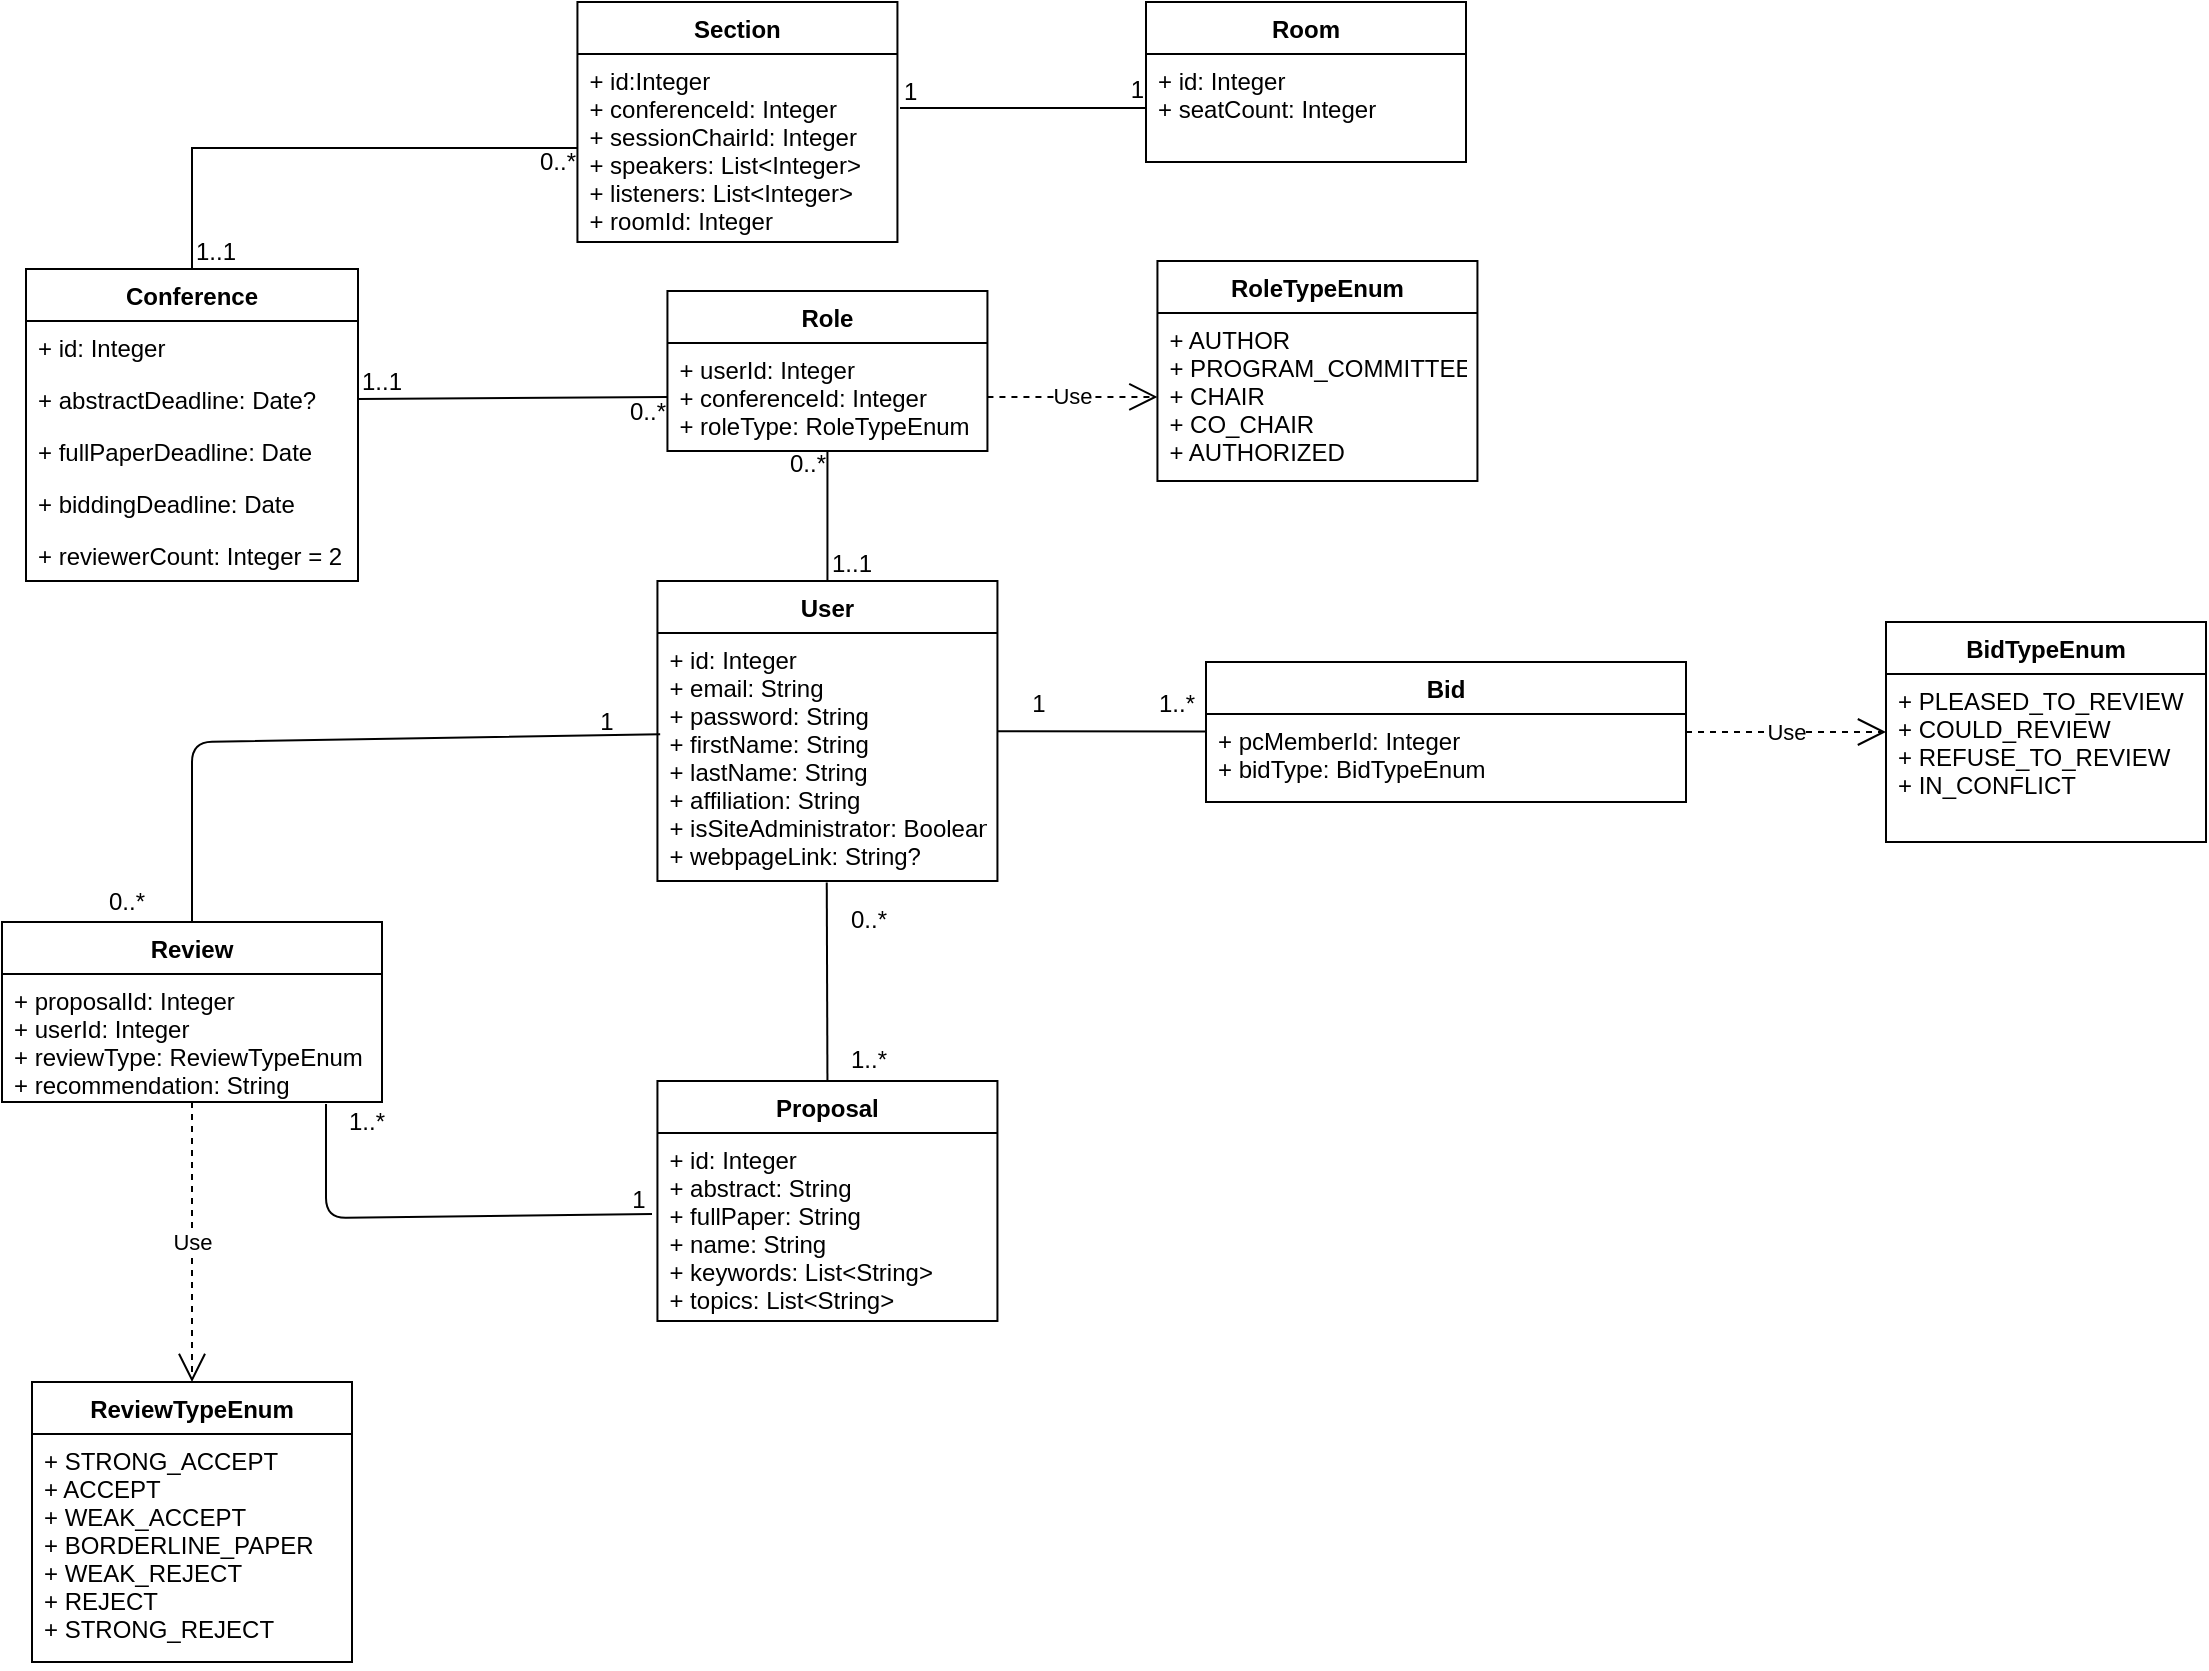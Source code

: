 <mxfile version="14.5.1" type="device" pages="4"><diagram id="GG6AqsygtLDfhbP4mIjr" name="Page-1"><mxGraphModel dx="1186" dy="672" grid="1" gridSize="10" guides="1" tooltips="1" connect="1" arrows="1" fold="1" page="1" pageScale="1" pageWidth="850" pageHeight="1100" math="0" shadow="0"><root><mxCell id="0"/><mxCell id="1" parent="0"/><mxCell id="g834VhNsW87qz59nteJP-1" value="User" style="swimlane;fontStyle=1;align=center;verticalAlign=top;childLayout=stackLayout;horizontal=1;startSize=26;horizontalStack=0;resizeParent=1;resizeParentMax=0;resizeLast=0;collapsible=1;marginBottom=0;" parent="1" vertex="1"><mxGeometry x="485.719" y="1119.449" width="170" height="150" as="geometry"/></mxCell><mxCell id="g834VhNsW87qz59nteJP-2" value="+ id: Integer&#10;+ email: String&#10;+ password: String&#10;+ firstName: String&#10;+ lastName: String&#10;+ affiliation: String&#10;+ isSiteAdministrator: Boolean&#10;+ webpageLink: String?" style="text;strokeColor=none;fillColor=none;align=left;verticalAlign=top;spacingLeft=4;spacingRight=4;overflow=hidden;rotatable=0;points=[[0,0.5],[1,0.5]];portConstraint=eastwest;" parent="g834VhNsW87qz59nteJP-1" vertex="1"><mxGeometry y="26" width="170" height="124" as="geometry"/></mxCell><mxCell id="g834VhNsW87qz59nteJP-3" value="Role" style="swimlane;fontStyle=1;align=center;verticalAlign=top;childLayout=stackLayout;horizontal=1;startSize=26;horizontalStack=0;resizeParent=1;resizeParentMax=0;resizeLast=0;collapsible=1;marginBottom=0;" parent="1" vertex="1"><mxGeometry x="490.72" y="974.45" width="160" height="80" as="geometry"/></mxCell><mxCell id="g834VhNsW87qz59nteJP-4" value="+ userId: Integer&#10;+ conferenceId: Integer&#10;+ roleType: RoleTypeEnum" style="text;strokeColor=none;fillColor=none;align=left;verticalAlign=top;spacingLeft=4;spacingRight=4;overflow=hidden;rotatable=0;points=[[0,0.5],[1,0.5]];portConstraint=eastwest;" parent="g834VhNsW87qz59nteJP-3" vertex="1"><mxGeometry y="26" width="160" height="54" as="geometry"/></mxCell><mxCell id="g834VhNsW87qz59nteJP-5" value="RoleTypeEnum" style="swimlane;fontStyle=1;align=center;verticalAlign=top;childLayout=stackLayout;horizontal=1;startSize=26;horizontalStack=0;resizeParent=1;resizeParentMax=0;resizeLast=0;collapsible=1;marginBottom=0;" parent="1" vertex="1"><mxGeometry x="735.719" y="959.449" width="160" height="110" as="geometry"/></mxCell><mxCell id="g834VhNsW87qz59nteJP-6" value="+ AUTHOR&#10;+ PROGRAM_COMMITTEE&#10;+ CHAIR&#10;+ CO_CHAIR&#10;+ AUTHORIZED" style="text;strokeColor=none;fillColor=none;align=left;verticalAlign=top;spacingLeft=4;spacingRight=4;overflow=hidden;rotatable=0;points=[[0,0.5],[1,0.5]];portConstraint=eastwest;" parent="g834VhNsW87qz59nteJP-5" vertex="1"><mxGeometry y="26" width="160" height="84" as="geometry"/></mxCell><mxCell id="g834VhNsW87qz59nteJP-7" value="Use" style="endArrow=open;endSize=12;dashed=1;html=1;entryX=0;entryY=0.5;entryDx=0;entryDy=0;exitX=1;exitY=0.5;exitDx=0;exitDy=0;" parent="1" source="g834VhNsW87qz59nteJP-4" target="g834VhNsW87qz59nteJP-6" edge="1"><mxGeometry width="160" relative="1" as="geometry"><mxPoint x="955.719" y="1099.449" as="sourcePoint"/><mxPoint x="1115.719" y="1099.449" as="targetPoint"/></mxGeometry></mxCell><mxCell id="g834VhNsW87qz59nteJP-8" value="" style="endArrow=none;html=1;rounded=0;exitX=0.5;exitY=0;exitDx=0;exitDy=0;" parent="1" source="g834VhNsW87qz59nteJP-1" target="g834VhNsW87qz59nteJP-4" edge="1"><mxGeometry relative="1" as="geometry"><mxPoint x="655.719" y="1189.449" as="sourcePoint"/><mxPoint x="865.719" y="1269.449" as="targetPoint"/></mxGeometry></mxCell><mxCell id="g834VhNsW87qz59nteJP-9" value="1..1" style="resizable=0;html=1;align=left;verticalAlign=bottom;" parent="g834VhNsW87qz59nteJP-8" connectable="0" vertex="1"><mxGeometry x="-1" relative="1" as="geometry"/></mxCell><mxCell id="g834VhNsW87qz59nteJP-10" value="0..*" style="resizable=0;html=1;align=right;verticalAlign=bottom;" parent="g834VhNsW87qz59nteJP-8" connectable="0" vertex="1"><mxGeometry x="1" relative="1" as="geometry"><mxPoint y="15.55" as="offset"/></mxGeometry></mxCell><mxCell id="g834VhNsW87qz59nteJP-11" value="Section" style="swimlane;fontStyle=1;align=center;verticalAlign=top;childLayout=stackLayout;horizontal=1;startSize=26;horizontalStack=0;resizeParent=1;resizeParentMax=0;resizeLast=0;collapsible=1;marginBottom=0;" parent="1" vertex="1"><mxGeometry x="445.719" y="829.999" width="160" height="120" as="geometry"/></mxCell><mxCell id="g834VhNsW87qz59nteJP-12" value="+ id:Integer&#10;+ conferenceId: Integer&#10;+ sessionChairId: Integer&#10;+ speakers: List&lt;Integer&gt;&#10;+ listeners: List&lt;Integer&gt;&#10;+ roomId: Integer&#10;" style="text;strokeColor=none;fillColor=none;align=left;verticalAlign=top;spacingLeft=4;spacingRight=4;overflow=hidden;rotatable=0;points=[[0,0.5],[1,0.5]];portConstraint=eastwest;" parent="g834VhNsW87qz59nteJP-11" vertex="1"><mxGeometry y="26" width="160" height="94" as="geometry"/></mxCell><mxCell id="g834VhNsW87qz59nteJP-13" value="Room" style="swimlane;fontStyle=1;align=center;verticalAlign=top;childLayout=stackLayout;horizontal=1;startSize=26;horizontalStack=0;resizeParent=1;resizeParentMax=0;resizeLast=0;collapsible=1;marginBottom=0;" parent="1" vertex="1"><mxGeometry x="729.999" y="829.999" width="160" height="80" as="geometry"/></mxCell><mxCell id="g834VhNsW87qz59nteJP-14" value="+ id: Integer&#10;+ seatCount: Integer&#10;" style="text;strokeColor=none;fillColor=none;align=left;verticalAlign=top;spacingLeft=4;spacingRight=4;overflow=hidden;rotatable=0;points=[[0,0.5],[1,0.5]];portConstraint=eastwest;" parent="g834VhNsW87qz59nteJP-13" vertex="1"><mxGeometry y="26" width="160" height="54" as="geometry"/></mxCell><mxCell id="g834VhNsW87qz59nteJP-15" value="" style="endArrow=none;html=1;rounded=0;entryX=0;entryY=0.5;entryDx=0;entryDy=0;" parent="1" target="g834VhNsW87qz59nteJP-14" edge="1"><mxGeometry relative="1" as="geometry"><mxPoint x="607" y="883" as="sourcePoint"/><mxPoint x="695.719" y="880.199" as="targetPoint"/></mxGeometry></mxCell><mxCell id="g834VhNsW87qz59nteJP-16" value="1" style="resizable=0;html=1;align=left;verticalAlign=bottom;" parent="g834VhNsW87qz59nteJP-15" connectable="0" vertex="1"><mxGeometry x="-1" relative="1" as="geometry"/></mxCell><mxCell id="g834VhNsW87qz59nteJP-17" value="1" style="resizable=0;html=1;align=right;verticalAlign=bottom;" parent="g834VhNsW87qz59nteJP-15" connectable="0" vertex="1"><mxGeometry x="1" relative="1" as="geometry"/></mxCell><mxCell id="g834VhNsW87qz59nteJP-18" value="Proposal" style="swimlane;fontStyle=1;align=center;verticalAlign=top;childLayout=stackLayout;horizontal=1;startSize=26;horizontalStack=0;resizeParent=1;resizeParentMax=0;resizeLast=0;collapsible=1;marginBottom=0;" parent="1" vertex="1"><mxGeometry x="485.719" y="1369.449" width="170" height="120" as="geometry"/></mxCell><mxCell id="g834VhNsW87qz59nteJP-19" value="+ id: Integer&#10;+ abstract: String&#10;+ fullPaper: String &#10;+ name: String&#10;+ keywords: List&lt;String&gt;&#10;+ topics: List&lt;String&gt;" style="text;strokeColor=none;fillColor=none;align=left;verticalAlign=top;spacingLeft=4;spacingRight=4;overflow=hidden;rotatable=0;points=[[0,0.5],[1,0.5]];portConstraint=eastwest;" parent="g834VhNsW87qz59nteJP-18" vertex="1"><mxGeometry y="26" width="170" height="94" as="geometry"/></mxCell><mxCell id="g834VhNsW87qz59nteJP-20" value="" style="endArrow=none;html=1;entryX=0.498;entryY=1.006;entryDx=0;entryDy=0;entryPerimeter=0;exitX=0.5;exitY=0;exitDx=0;exitDy=0;" parent="1" source="g834VhNsW87qz59nteJP-18" target="g834VhNsW87qz59nteJP-2" edge="1"><mxGeometry width="50" height="50" relative="1" as="geometry"><mxPoint x="535.719" y="1369.449" as="sourcePoint"/><mxPoint x="585.719" y="1319.449" as="targetPoint"/></mxGeometry></mxCell><mxCell id="g834VhNsW87qz59nteJP-21" value="1..*" style="text;html=1;align=center;verticalAlign=middle;resizable=0;points=[];autosize=1;" parent="1" vertex="1"><mxGeometry x="575.719" y="1349.449" width="30" height="20" as="geometry"/></mxCell><mxCell id="g834VhNsW87qz59nteJP-22" value="0..*" style="text;html=1;align=center;verticalAlign=middle;resizable=0;points=[];autosize=1;" parent="1" vertex="1"><mxGeometry x="575.719" y="1279.449" width="30" height="20" as="geometry"/></mxCell><mxCell id="KxZNjayiXMGlEHQeYQtg-1" value="Conference" style="swimlane;fontStyle=1;childLayout=stackLayout;horizontal=1;startSize=26;fillColor=none;horizontalStack=0;resizeParent=1;resizeParentMax=0;resizeLast=0;collapsible=1;marginBottom=0;" parent="1" vertex="1"><mxGeometry x="170" y="963.45" width="166" height="156" as="geometry"/></mxCell><mxCell id="KxZNjayiXMGlEHQeYQtg-2" value="+ id: Integer" style="text;strokeColor=none;fillColor=none;align=left;verticalAlign=top;spacingLeft=4;spacingRight=4;overflow=hidden;rotatable=0;points=[[0,0.5],[1,0.5]];portConstraint=eastwest;" parent="KxZNjayiXMGlEHQeYQtg-1" vertex="1"><mxGeometry y="26" width="166" height="26" as="geometry"/></mxCell><mxCell id="KxZNjayiXMGlEHQeYQtg-5" value="+ abstractDeadline: Date?" style="text;strokeColor=none;fillColor=none;align=left;verticalAlign=top;spacingLeft=4;spacingRight=4;overflow=hidden;rotatable=0;points=[[0,0.5],[1,0.5]];portConstraint=eastwest;" parent="KxZNjayiXMGlEHQeYQtg-1" vertex="1"><mxGeometry y="52" width="166" height="26" as="geometry"/></mxCell><mxCell id="KxZNjayiXMGlEHQeYQtg-6" value="+ fullPaperDeadline: Date" style="text;strokeColor=none;fillColor=none;align=left;verticalAlign=top;spacingLeft=4;spacingRight=4;overflow=hidden;rotatable=0;points=[[0,0.5],[1,0.5]];portConstraint=eastwest;" parent="KxZNjayiXMGlEHQeYQtg-1" vertex="1"><mxGeometry y="78" width="166" height="26" as="geometry"/></mxCell><mxCell id="KxZNjayiXMGlEHQeYQtg-7" value="+ biddingDeadline: Date" style="text;strokeColor=none;fillColor=none;align=left;verticalAlign=top;spacingLeft=4;spacingRight=4;overflow=hidden;rotatable=0;points=[[0,0.5],[1,0.5]];portConstraint=eastwest;" parent="KxZNjayiXMGlEHQeYQtg-1" vertex="1"><mxGeometry y="104" width="166" height="26" as="geometry"/></mxCell><mxCell id="KxZNjayiXMGlEHQeYQtg-8" value="+ reviewerCount: Integer = 2" style="text;strokeColor=none;fillColor=none;align=left;verticalAlign=top;spacingLeft=4;spacingRight=4;overflow=hidden;rotatable=0;points=[[0,0.5],[1,0.5]];portConstraint=eastwest;" parent="KxZNjayiXMGlEHQeYQtg-1" vertex="1"><mxGeometry y="130" width="166" height="26" as="geometry"/></mxCell><mxCell id="KxZNjayiXMGlEHQeYQtg-9" value="" style="endArrow=none;html=1;rounded=0;exitX=1;exitY=0.5;exitDx=0;exitDy=0;entryX=0;entryY=0.5;entryDx=0;entryDy=0;" parent="1" source="KxZNjayiXMGlEHQeYQtg-5" target="g834VhNsW87qz59nteJP-4" edge="1"><mxGeometry relative="1" as="geometry"><mxPoint x="409.999" y="1073.949" as="sourcePoint"/><mxPoint x="410.0" y="1008.95" as="targetPoint"/></mxGeometry></mxCell><mxCell id="KxZNjayiXMGlEHQeYQtg-10" value="1..1" style="resizable=0;html=1;align=left;verticalAlign=bottom;" parent="KxZNjayiXMGlEHQeYQtg-9" connectable="0" vertex="1"><mxGeometry x="-1" relative="1" as="geometry"/></mxCell><mxCell id="KxZNjayiXMGlEHQeYQtg-11" value="0..*" style="resizable=0;html=1;align=right;verticalAlign=bottom;" parent="KxZNjayiXMGlEHQeYQtg-9" connectable="0" vertex="1"><mxGeometry x="1" relative="1" as="geometry"><mxPoint y="15.55" as="offset"/></mxGeometry></mxCell><mxCell id="KxZNjayiXMGlEHQeYQtg-14" value="" style="endArrow=none;html=1;rounded=0;exitX=0.5;exitY=0;exitDx=0;exitDy=0;entryX=0;entryY=0.5;entryDx=0;entryDy=0;" parent="1" source="KxZNjayiXMGlEHQeYQtg-1" target="g834VhNsW87qz59nteJP-12" edge="1"><mxGeometry relative="1" as="geometry"><mxPoint x="252.499" y="949.999" as="sourcePoint"/><mxPoint x="252.5" y="885" as="targetPoint"/><Array as="points"><mxPoint x="253" y="903"/></Array></mxGeometry></mxCell><mxCell id="KxZNjayiXMGlEHQeYQtg-15" value="1..1" style="resizable=0;html=1;align=left;verticalAlign=bottom;" parent="KxZNjayiXMGlEHQeYQtg-14" connectable="0" vertex="1"><mxGeometry x="-1" relative="1" as="geometry"/></mxCell><mxCell id="KxZNjayiXMGlEHQeYQtg-16" value="0..*" style="resizable=0;html=1;align=right;verticalAlign=bottom;" parent="KxZNjayiXMGlEHQeYQtg-14" connectable="0" vertex="1"><mxGeometry x="1" relative="1" as="geometry"><mxPoint y="15.55" as="offset"/></mxGeometry></mxCell><mxCell id="hiLgAAjqo2p2d0UoPlWK-1" value="Bid" style="swimlane;fontStyle=1;align=center;verticalAlign=top;childLayout=stackLayout;horizontal=1;startSize=26;horizontalStack=0;resizeParent=1;resizeParentMax=0;resizeLast=0;collapsible=1;marginBottom=0;" parent="1" vertex="1"><mxGeometry x="760" y="1160" width="240" height="70" as="geometry"/></mxCell><mxCell id="hiLgAAjqo2p2d0UoPlWK-2" value="+ pcMemberId: Integer&#10;+ bidType: BidTypeEnum" style="text;strokeColor=none;fillColor=none;align=left;verticalAlign=top;spacingLeft=4;spacingRight=4;overflow=hidden;rotatable=0;points=[[0,0.5],[1,0.5]];portConstraint=eastwest;" parent="hiLgAAjqo2p2d0UoPlWK-1" vertex="1"><mxGeometry y="26" width="240" height="44" as="geometry"/></mxCell><mxCell id="hiLgAAjqo2p2d0UoPlWK-3" value="Review" style="swimlane;fontStyle=1;align=center;verticalAlign=top;childLayout=stackLayout;horizontal=1;startSize=26;horizontalStack=0;resizeParent=1;resizeParentMax=0;resizeLast=0;collapsible=1;marginBottom=0;" parent="1" vertex="1"><mxGeometry x="158" y="1290" width="190" height="90" as="geometry"/></mxCell><mxCell id="hiLgAAjqo2p2d0UoPlWK-4" value="+ proposalId: Integer&#10;+ userId: Integer&#10;+ reviewType: ReviewTypeEnum&#10;+ recommendation: String" style="text;strokeColor=none;fillColor=none;align=left;verticalAlign=top;spacingLeft=4;spacingRight=4;overflow=hidden;rotatable=0;points=[[0,0.5],[1,0.5]];portConstraint=eastwest;" parent="hiLgAAjqo2p2d0UoPlWK-3" vertex="1"><mxGeometry y="26" width="190" height="64" as="geometry"/></mxCell><mxCell id="hiLgAAjqo2p2d0UoPlWK-5" value="ReviewTypeEnum" style="swimlane;fontStyle=1;align=center;verticalAlign=top;childLayout=stackLayout;horizontal=1;startSize=26;horizontalStack=0;resizeParent=1;resizeParentMax=0;resizeLast=0;collapsible=1;marginBottom=0;" parent="1" vertex="1"><mxGeometry x="173" y="1520" width="160" height="140" as="geometry"/></mxCell><mxCell id="hiLgAAjqo2p2d0UoPlWK-6" value="+ STRONG_ACCEPT&#10;+ ACCEPT&#10;+ WEAK_ACCEPT&#10;+ BORDERLINE_PAPER&#10;+ WEAK_REJECT&#10;+ REJECT&#10;+ STRONG_REJECT" style="text;strokeColor=none;fillColor=none;align=left;verticalAlign=top;spacingLeft=4;spacingRight=4;overflow=hidden;rotatable=0;points=[[0,0.5],[1,0.5]];portConstraint=eastwest;" parent="hiLgAAjqo2p2d0UoPlWK-5" vertex="1"><mxGeometry y="26" width="160" height="114" as="geometry"/></mxCell><mxCell id="hiLgAAjqo2p2d0UoPlWK-7" value="Use" style="endArrow=open;endSize=12;dashed=1;html=1;" parent="1" source="hiLgAAjqo2p2d0UoPlWK-3" target="hiLgAAjqo2p2d0UoPlWK-5" edge="1"><mxGeometry width="160" relative="1" as="geometry"><mxPoint x="953" y="951.45" as="sourcePoint"/><mxPoint x="1113" y="951.45" as="targetPoint"/></mxGeometry></mxCell><mxCell id="hiLgAAjqo2p2d0UoPlWK-8" value="BidTypeEnum" style="swimlane;fontStyle=1;align=center;verticalAlign=top;childLayout=stackLayout;horizontal=1;startSize=26;horizontalStack=0;resizeParent=1;resizeParentMax=0;resizeLast=0;collapsible=1;marginBottom=0;" parent="1" vertex="1"><mxGeometry x="1100" y="1140" width="160" height="110" as="geometry"/></mxCell><mxCell id="hiLgAAjqo2p2d0UoPlWK-9" value="+ PLEASED_TO_REVIEW&#10;+ COULD_REVIEW&#10;+ REFUSE_TO_REVIEW&#10;+ IN_CONFLICT" style="text;strokeColor=none;fillColor=none;align=left;verticalAlign=top;spacingLeft=4;spacingRight=4;overflow=hidden;rotatable=0;points=[[0,0.5],[1,0.5]];portConstraint=eastwest;" parent="hiLgAAjqo2p2d0UoPlWK-8" vertex="1"><mxGeometry y="26" width="160" height="84" as="geometry"/></mxCell><mxCell id="hiLgAAjqo2p2d0UoPlWK-10" value="Use" style="endArrow=open;endSize=12;dashed=1;html=1;" parent="1" source="hiLgAAjqo2p2d0UoPlWK-1" target="hiLgAAjqo2p2d0UoPlWK-8" edge="1"><mxGeometry width="160" relative="1" as="geometry"><mxPoint x="1223" y="1031.45" as="sourcePoint"/><mxPoint x="1383" y="1031.45" as="targetPoint"/></mxGeometry></mxCell><mxCell id="hiLgAAjqo2p2d0UoPlWK-13" value="" style="endArrow=none;html=1;" parent="1" source="g834VhNsW87qz59nteJP-1" target="hiLgAAjqo2p2d0UoPlWK-1" edge="1"><mxGeometry width="50" height="50" relative="1" as="geometry"><mxPoint x="1423" y="1171.45" as="sourcePoint"/><mxPoint x="1353" y="1091.45" as="targetPoint"/></mxGeometry></mxCell><mxCell id="hiLgAAjqo2p2d0UoPlWK-14" value="1" style="text;html=1;align=center;verticalAlign=middle;resizable=0;points=[];autosize=1;" parent="1" vertex="1"><mxGeometry x="665.72" y="1171.45" width="20" height="20" as="geometry"/></mxCell><mxCell id="hiLgAAjqo2p2d0UoPlWK-15" value="1..*" style="text;html=1;align=center;verticalAlign=middle;resizable=0;points=[];autosize=1;" parent="1" vertex="1"><mxGeometry x="730" y="1171.45" width="30" height="20" as="geometry"/></mxCell><mxCell id="hiLgAAjqo2p2d0UoPlWK-16" value="" style="endArrow=none;html=1;entryX=0.008;entryY=0.409;entryDx=0;entryDy=0;entryPerimeter=0;" parent="1" source="hiLgAAjqo2p2d0UoPlWK-3" target="g834VhNsW87qz59nteJP-2" edge="1"><mxGeometry width="50" height="50" relative="1" as="geometry"><mxPoint x="280" y="1260" as="sourcePoint"/><mxPoint x="330" y="1210" as="targetPoint"/><Array as="points"><mxPoint x="253" y="1200"/></Array></mxGeometry></mxCell><mxCell id="hiLgAAjqo2p2d0UoPlWK-17" value="" style="endArrow=none;html=1;entryX=-0.016;entryY=0.431;entryDx=0;entryDy=0;entryPerimeter=0;" parent="1" target="g834VhNsW87qz59nteJP-19" edge="1"><mxGeometry width="50" height="50" relative="1" as="geometry"><mxPoint x="320" y="1381" as="sourcePoint"/><mxPoint x="482" y="1438" as="targetPoint"/><Array as="points"><mxPoint x="320" y="1438"/></Array></mxGeometry></mxCell><mxCell id="hiLgAAjqo2p2d0UoPlWK-18" value="1" style="text;html=1;align=center;verticalAlign=middle;resizable=0;points=[];autosize=1;" parent="1" vertex="1"><mxGeometry x="450" y="1180" width="20" height="20" as="geometry"/></mxCell><mxCell id="hiLgAAjqo2p2d0UoPlWK-19" value="0..*" style="text;html=1;align=center;verticalAlign=middle;resizable=0;points=[];autosize=1;" parent="1" vertex="1"><mxGeometry x="205" y="1270" width="30" height="20" as="geometry"/></mxCell><mxCell id="hiLgAAjqo2p2d0UoPlWK-20" value="1" style="text;html=1;align=center;verticalAlign=middle;resizable=0;points=[];autosize=1;" parent="1" vertex="1"><mxGeometry x="465.72" y="1419.45" width="20" height="20" as="geometry"/></mxCell><mxCell id="hiLgAAjqo2p2d0UoPlWK-21" value="1..*" style="text;html=1;align=center;verticalAlign=middle;resizable=0;points=[];autosize=1;" parent="1" vertex="1"><mxGeometry x="325" y="1380" width="30" height="20" as="geometry"/></mxCell></root></mxGraphModel></diagram><diagram name="Page-2" id="ExvaR7_Ml8PhRLxUuVy1"><mxGraphModel dx="1064" dy="517" grid="1" gridSize="10" guides="1" tooltips="1" connect="1" arrows="1" fold="1" page="1" pageScale="1" pageWidth="850" pageHeight="1100" math="0" shadow="0"><root><mxCell id="dvYWqRrk8x-b6-Wv3Z0T-0"/><mxCell id="dvYWqRrk8x-b6-Wv3Z0T-1" parent="dvYWqRrk8x-b6-Wv3Z0T-0"/><mxCell id="pEQV0MZxUV290RtR2qSV-1" value="Proposal" style="swimlane;fontStyle=1;align=center;verticalAlign=top;childLayout=stackLayout;horizontal=1;startSize=26;horizontalStack=0;resizeParent=1;resizeParentMax=0;resizeLast=0;collapsible=1;marginBottom=0;" vertex="1" parent="dvYWqRrk8x-b6-Wv3Z0T-1"><mxGeometry x="260" y="310" width="170" height="140" as="geometry"/></mxCell><mxCell id="pEQV0MZxUV290RtR2qSV-2" value="+ id: Integer&#10;+ abstract: String&#10;+ fullPaper: String&#10;+ authors: List&lt;Integer&gt; &#10;+ name: String&#10;+ keywords: List&lt;String&gt;&#10;+ topics: List&lt;String&gt;" style="text;strokeColor=none;fillColor=none;align=left;verticalAlign=top;spacingLeft=4;spacingRight=4;overflow=hidden;rotatable=0;points=[[0,0.5],[1,0.5]];portConstraint=eastwest;" vertex="1" parent="pEQV0MZxUV290RtR2qSV-1"><mxGeometry y="26" width="170" height="114" as="geometry"/></mxCell></root></mxGraphModel></diagram><diagram name="Page-1" id="bulw37V3ueB8_RshwawV"><mxGraphModel dx="1064" dy="517" grid="1" gridSize="10" guides="1" tooltips="1" connect="1" arrows="1" fold="1" page="1" pageScale="1" pageWidth="850" pageHeight="1100" math="0" shadow="0"><root><mxCell id="0"/><mxCell id="1" parent="0"/><mxCell id="iHxoPVhoNyWCENKI7W4t-30" value="User" style="swimlane;fontStyle=1;align=center;verticalAlign=top;childLayout=stackLayout;horizontal=1;startSize=26;horizontalStack=0;resizeParent=1;resizeParentMax=0;resizeLast=0;collapsible=1;marginBottom=0;" vertex="1" parent="1"><mxGeometry x="230" y="840" width="170" height="150" as="geometry"/></mxCell><mxCell id="iHxoPVhoNyWCENKI7W4t-31" value="+ id: Integer&#10;+ email: String&#10;+ password: String&#10;+ firstName: String&#10;+ lastName: String&#10;+ affiliation: String&#10;+ isSiteAdministrator: Boolean&#10;+ webpageLink: String?" style="text;strokeColor=none;fillColor=none;align=left;verticalAlign=top;spacingLeft=4;spacingRight=4;overflow=hidden;rotatable=0;points=[[0,0.5],[1,0.5]];portConstraint=eastwest;" vertex="1" parent="iHxoPVhoNyWCENKI7W4t-30"><mxGeometry y="26" width="170" height="124" as="geometry"/></mxCell><mxCell id="iHxoPVhoNyWCENKI7W4t-32" value="Role" style="swimlane;fontStyle=1;align=center;verticalAlign=top;childLayout=stackLayout;horizontal=1;startSize=26;horizontalStack=0;resizeParent=1;resizeParentMax=0;resizeLast=0;collapsible=1;marginBottom=0;" vertex="1" parent="1"><mxGeometry x="480" y="860" width="160" height="80" as="geometry"/></mxCell><mxCell id="iHxoPVhoNyWCENKI7W4t-33" value="+ userId: Integer&#10;+ conferenceId: Integer&#10;+ roleType: RoleTypeEnum" style="text;strokeColor=none;fillColor=none;align=left;verticalAlign=top;spacingLeft=4;spacingRight=4;overflow=hidden;rotatable=0;points=[[0,0.5],[1,0.5]];portConstraint=eastwest;" vertex="1" parent="iHxoPVhoNyWCENKI7W4t-32"><mxGeometry y="26" width="160" height="54" as="geometry"/></mxCell><mxCell id="iHxoPVhoNyWCENKI7W4t-34" value="RoleTypeEnum" style="swimlane;fontStyle=1;align=center;verticalAlign=top;childLayout=stackLayout;horizontal=1;startSize=26;horizontalStack=0;resizeParent=1;resizeParentMax=0;resizeLast=0;collapsible=1;marginBottom=0;" vertex="1" parent="1"><mxGeometry x="480" y="680" width="160" height="110" as="geometry"/></mxCell><mxCell id="iHxoPVhoNyWCENKI7W4t-35" value="+ AUTHOR&#10;+ PROGRAM_COMMITTEE&#10;+ CHAIR&#10;+ CO_CHAIR&#10;+ AUTHORIZED" style="text;strokeColor=none;fillColor=none;align=left;verticalAlign=top;spacingLeft=4;spacingRight=4;overflow=hidden;rotatable=0;points=[[0,0.5],[1,0.5]];portConstraint=eastwest;" vertex="1" parent="iHxoPVhoNyWCENKI7W4t-34"><mxGeometry y="26" width="160" height="84" as="geometry"/></mxCell><mxCell id="iHxoPVhoNyWCENKI7W4t-36" value="Use" style="endArrow=open;endSize=12;dashed=1;html=1;entryX=0.494;entryY=1;entryDx=0;entryDy=0;entryPerimeter=0;exitX=0.5;exitY=0;exitDx=0;exitDy=0;" edge="1" parent="1" source="iHxoPVhoNyWCENKI7W4t-32" target="iHxoPVhoNyWCENKI7W4t-35"><mxGeometry width="160" relative="1" as="geometry"><mxPoint x="700" y="820" as="sourcePoint"/><mxPoint x="860" y="820" as="targetPoint"/></mxGeometry></mxCell><mxCell id="iHxoPVhoNyWCENKI7W4t-37" value="" style="endArrow=none;html=1;rounded=0;" edge="1" parent="1" target="iHxoPVhoNyWCENKI7W4t-33"><mxGeometry relative="1" as="geometry"><mxPoint x="400" y="910" as="sourcePoint"/><mxPoint x="610" y="990" as="targetPoint"/></mxGeometry></mxCell><mxCell id="iHxoPVhoNyWCENKI7W4t-38" value="1..1" style="resizable=0;html=1;align=left;verticalAlign=bottom;" connectable="0" vertex="1" parent="iHxoPVhoNyWCENKI7W4t-37"><mxGeometry x="-1" relative="1" as="geometry"/></mxCell><mxCell id="iHxoPVhoNyWCENKI7W4t-39" value="0..*" style="resizable=0;html=1;align=right;verticalAlign=bottom;" connectable="0" vertex="1" parent="iHxoPVhoNyWCENKI7W4t-37"><mxGeometry x="1" relative="1" as="geometry"/></mxCell><mxCell id="iHxoPVhoNyWCENKI7W4t-40" value="Section" style="swimlane;fontStyle=1;align=center;verticalAlign=top;childLayout=stackLayout;horizontal=1;startSize=26;horizontalStack=0;resizeParent=1;resizeParentMax=0;resizeLast=0;collapsible=1;marginBottom=0;" vertex="1" parent="1"><mxGeometry x="190" y="540" width="160" height="120" as="geometry"/></mxCell><mxCell id="iHxoPVhoNyWCENKI7W4t-41" value="+ id:Integer&#10;+ conferenceId: Integer&#10;+ sessionChairId: Integer&#10;+ speakers: List&lt;Integer&gt;&#10;+ listeners: List&lt;Integer&gt;&#10;+ roomId: Integer&#10;" style="text;strokeColor=none;fillColor=none;align=left;verticalAlign=top;spacingLeft=4;spacingRight=4;overflow=hidden;rotatable=0;points=[[0,0.5],[1,0.5]];portConstraint=eastwest;" vertex="1" parent="iHxoPVhoNyWCENKI7W4t-40"><mxGeometry y="26" width="160" height="94" as="geometry"/></mxCell><mxCell id="iHxoPVhoNyWCENKI7W4t-42" value="Room" style="swimlane;fontStyle=1;align=center;verticalAlign=top;childLayout=stackLayout;horizontal=1;startSize=26;horizontalStack=0;resizeParent=1;resizeParentMax=0;resizeLast=0;collapsible=1;marginBottom=0;" vertex="1" parent="1"><mxGeometry x="460" y="560" width="160" height="80" as="geometry"/></mxCell><mxCell id="iHxoPVhoNyWCENKI7W4t-43" value="+ id: Integer&#10;+ seatCount: Integer&#10;" style="text;strokeColor=none;fillColor=none;align=left;verticalAlign=top;spacingLeft=4;spacingRight=4;overflow=hidden;rotatable=0;points=[[0,0.5],[1,0.5]];portConstraint=eastwest;" vertex="1" parent="iHxoPVhoNyWCENKI7W4t-42"><mxGeometry y="26" width="160" height="54" as="geometry"/></mxCell><mxCell id="iHxoPVhoNyWCENKI7W4t-44" value="" style="endArrow=none;html=1;rounded=0;exitX=1.006;exitY=0.319;exitDx=0;exitDy=0;exitPerimeter=0;entryX=0;entryY=0.5;entryDx=0;entryDy=0;" edge="1" parent="1" source="iHxoPVhoNyWCENKI7W4t-41" target="iHxoPVhoNyWCENKI7W4t-43"><mxGeometry relative="1" as="geometry"><mxPoint x="360" y="599.25" as="sourcePoint"/><mxPoint x="440" y="600.75" as="targetPoint"/></mxGeometry></mxCell><mxCell id="iHxoPVhoNyWCENKI7W4t-45" value="1" style="resizable=0;html=1;align=left;verticalAlign=bottom;" connectable="0" vertex="1" parent="iHxoPVhoNyWCENKI7W4t-44"><mxGeometry x="-1" relative="1" as="geometry"/></mxCell><mxCell id="iHxoPVhoNyWCENKI7W4t-46" value="1" style="resizable=0;html=1;align=right;verticalAlign=bottom;" connectable="0" vertex="1" parent="iHxoPVhoNyWCENKI7W4t-44"><mxGeometry x="1" relative="1" as="geometry"/></mxCell><mxCell id="iHxoPVhoNyWCENKI7W4t-47" value="Proposal" style="swimlane;fontStyle=1;align=center;verticalAlign=top;childLayout=stackLayout;horizontal=1;startSize=26;horizontalStack=0;resizeParent=1;resizeParentMax=0;resizeLast=0;collapsible=1;marginBottom=0;" vertex="1" parent="1"><mxGeometry x="230" y="1090" width="170" height="140" as="geometry"/></mxCell><mxCell id="iHxoPVhoNyWCENKI7W4t-48" value="+ id: Integer&#10;+ abstract: String&#10;+ fullPaper: String&#10;+ authors: List&lt;Integer&gt; &#10;+ name: String&#10;+ keywords: List&lt;String&gt;&#10;+ topics: List&lt;String&gt;" style="text;strokeColor=none;fillColor=none;align=left;verticalAlign=top;spacingLeft=4;spacingRight=4;overflow=hidden;rotatable=0;points=[[0,0.5],[1,0.5]];portConstraint=eastwest;" vertex="1" parent="iHxoPVhoNyWCENKI7W4t-47"><mxGeometry y="26" width="170" height="114" as="geometry"/></mxCell><mxCell id="iHxoPVhoNyWCENKI7W4t-49" value="" style="endArrow=none;html=1;entryX=0.498;entryY=1.006;entryDx=0;entryDy=0;entryPerimeter=0;exitX=0.5;exitY=0;exitDx=0;exitDy=0;" edge="1" parent="1" source="iHxoPVhoNyWCENKI7W4t-47" target="iHxoPVhoNyWCENKI7W4t-31"><mxGeometry width="50" height="50" relative="1" as="geometry"><mxPoint x="280" y="1090" as="sourcePoint"/><mxPoint x="330" y="1040" as="targetPoint"/></mxGeometry></mxCell><mxCell id="iHxoPVhoNyWCENKI7W4t-50" value="1..*" style="text;html=1;align=center;verticalAlign=middle;resizable=0;points=[];autosize=1;" vertex="1" parent="1"><mxGeometry x="320" y="1070" width="30" height="20" as="geometry"/></mxCell><mxCell id="iHxoPVhoNyWCENKI7W4t-51" value="0..*" style="text;html=1;align=center;verticalAlign=middle;resizable=0;points=[];autosize=1;" vertex="1" parent="1"><mxGeometry x="320" y="1000" width="30" height="20" as="geometry"/></mxCell><mxCell id="iHxoPVhoNyWCENKI7W4t-52" value="Section" style="swimlane;fontStyle=1;align=center;verticalAlign=top;childLayout=stackLayout;horizontal=1;startSize=26;horizontalStack=0;resizeParent=1;resizeParentMax=0;resizeLast=0;collapsible=1;marginBottom=0;" vertex="1" parent="1"><mxGeometry x="130" y="140" width="160" height="120" as="geometry"/></mxCell><mxCell id="iHxoPVhoNyWCENKI7W4t-53" value="+ id:Integer&#10;+ conferenceId: Integer&#10;+ sessionChairId: Integer&#10;+ speakers: List&lt;Integer&gt;&#10;+ listeners: List&lt;Integer&gt;&#10;+ roomId: Integer&#10;" style="text;strokeColor=none;fillColor=none;align=left;verticalAlign=top;spacingLeft=4;spacingRight=4;overflow=hidden;rotatable=0;points=[[0,0.5],[1,0.5]];portConstraint=eastwest;" vertex="1" parent="iHxoPVhoNyWCENKI7W4t-52"><mxGeometry y="26" width="160" height="94" as="geometry"/></mxCell><mxCell id="iHxoPVhoNyWCENKI7W4t-54" value="Room" style="swimlane;fontStyle=1;align=center;verticalAlign=top;childLayout=stackLayout;horizontal=1;startSize=26;horizontalStack=0;resizeParent=1;resizeParentMax=0;resizeLast=0;collapsible=1;marginBottom=0;" vertex="1" parent="1"><mxGeometry x="400" y="160" width="160" height="80" as="geometry"/></mxCell><mxCell id="iHxoPVhoNyWCENKI7W4t-55" value="+ id: Integer&#10;+ seatCount: Integer&#10;" style="text;strokeColor=none;fillColor=none;align=left;verticalAlign=top;spacingLeft=4;spacingRight=4;overflow=hidden;rotatable=0;points=[[0,0.5],[1,0.5]];portConstraint=eastwest;" vertex="1" parent="iHxoPVhoNyWCENKI7W4t-54"><mxGeometry y="26" width="160" height="54" as="geometry"/></mxCell><mxCell id="iHxoPVhoNyWCENKI7W4t-56" value="" style="endArrow=none;html=1;rounded=0;exitX=1.006;exitY=0.319;exitDx=0;exitDy=0;exitPerimeter=0;entryX=0;entryY=0.5;entryDx=0;entryDy=0;" edge="1" parent="1" source="iHxoPVhoNyWCENKI7W4t-53" target="iHxoPVhoNyWCENKI7W4t-55"><mxGeometry relative="1" as="geometry"><mxPoint x="300" y="199.25" as="sourcePoint"/><mxPoint x="380" y="200.75" as="targetPoint"/></mxGeometry></mxCell><mxCell id="iHxoPVhoNyWCENKI7W4t-57" value="1" style="resizable=0;html=1;align=left;verticalAlign=bottom;" connectable="0" vertex="1" parent="iHxoPVhoNyWCENKI7W4t-56"><mxGeometry x="-1" relative="1" as="geometry"/></mxCell><mxCell id="iHxoPVhoNyWCENKI7W4t-58" value="1" style="resizable=0;html=1;align=right;verticalAlign=bottom;" connectable="0" vertex="1" parent="iHxoPVhoNyWCENKI7W4t-56"><mxGeometry x="1" relative="1" as="geometry"/></mxCell></root></mxGraphModel></diagram><diagram name="Page-2" id="q_5tQ7y6eFmGbLxerd6v"><mxGraphModel dx="1064" dy="517" grid="1" gridSize="10" guides="1" tooltips="1" connect="1" arrows="1" fold="1" page="1" pageScale="1" pageWidth="850" pageHeight="1100" math="0" shadow="0"><root><mxCell id="dvYWqRrk8x-b6-Wv3Z0T-0"/><mxCell id="dvYWqRrk8x-b6-Wv3Z0T-1" parent="dvYWqRrk8x-b6-Wv3Z0T-0"/><mxCell id="pEQV0MZxUV290RtR2qSV-1" value="Proposal" style="swimlane;fontStyle=1;align=center;verticalAlign=top;childLayout=stackLayout;horizontal=1;startSize=26;horizontalStack=0;resizeParent=1;resizeParentMax=0;resizeLast=0;collapsible=1;marginBottom=0;" vertex="1" parent="dvYWqRrk8x-b6-Wv3Z0T-1"><mxGeometry x="260" y="310" width="170" height="140" as="geometry"/></mxCell><mxCell id="pEQV0MZxUV290RtR2qSV-2" value="+ id: Integer&#10;+ abstract: String&#10;+ fullPaper: String&#10;+ authors: List&lt;Integer&gt; &#10;+ name: String&#10;+ keywords: List&lt;String&gt;&#10;+ topics: List&lt;String&gt;" style="text;strokeColor=none;fillColor=none;align=left;verticalAlign=top;spacingLeft=4;spacingRight=4;overflow=hidden;rotatable=0;points=[[0,0.5],[1,0.5]];portConstraint=eastwest;" vertex="1" parent="pEQV0MZxUV290RtR2qSV-1"><mxGeometry y="26" width="170" height="114" as="geometry"/></mxCell></root></mxGraphModel></diagram></mxfile>